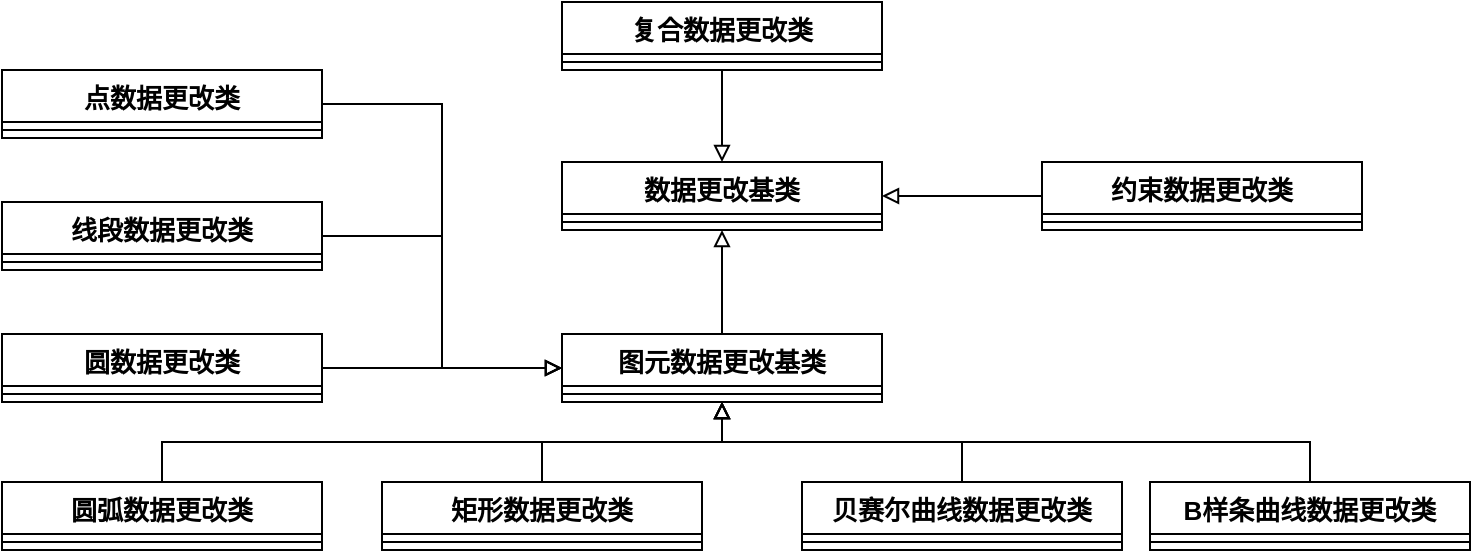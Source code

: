 <mxfile version="24.1.0" type="github">
  <diagram name="第 1 页" id="Fqi6sP_qPkS2GYrcbJYC">
    <mxGraphModel dx="2110" dy="610" grid="1" gridSize="10" guides="1" tooltips="1" connect="1" arrows="1" fold="1" page="1" pageScale="1" pageWidth="827" pageHeight="1169" math="0" shadow="0">
      <root>
        <mxCell id="0" />
        <mxCell id="1" parent="0" />
        <mxCell id="kAZNtnE30JV9RJR9WPhK-1" value="数据更改基类" style="swimlane;fontStyle=1;align=center;verticalAlign=top;childLayout=stackLayout;horizontal=1;startSize=26;horizontalStack=0;resizeParent=1;resizeParentMax=0;resizeLast=0;collapsible=1;marginBottom=0;whiteSpace=wrap;html=1;fontSize=13;" parent="1" vertex="1">
          <mxGeometry x="120" y="120" width="160" height="34" as="geometry" />
        </mxCell>
        <mxCell id="kAZNtnE30JV9RJR9WPhK-3" value="" style="line;strokeWidth=1;fillColor=none;align=left;verticalAlign=middle;spacingTop=-1;spacingLeft=3;spacingRight=3;rotatable=0;labelPosition=right;points=[];portConstraint=eastwest;strokeColor=inherit;fontSize=13;" parent="kAZNtnE30JV9RJR9WPhK-1" vertex="1">
          <mxGeometry y="26" width="160" height="8" as="geometry" />
        </mxCell>
        <mxCell id="kAZNtnE30JV9RJR9WPhK-34" style="edgeStyle=orthogonalEdgeStyle;rounded=0;orthogonalLoop=1;jettySize=auto;html=1;exitX=0.5;exitY=0;exitDx=0;exitDy=0;entryX=0.5;entryY=1;entryDx=0;entryDy=0;endArrow=block;endFill=0;fontSize=13;" parent="1" source="kAZNtnE30JV9RJR9WPhK-5" target="kAZNtnE30JV9RJR9WPhK-15" edge="1">
          <mxGeometry relative="1" as="geometry" />
        </mxCell>
        <mxCell id="kAZNtnE30JV9RJR9WPhK-5" value="圆弧数据更改类" style="swimlane;fontStyle=1;align=center;verticalAlign=top;childLayout=stackLayout;horizontal=1;startSize=26;horizontalStack=0;resizeParent=1;resizeParentMax=0;resizeLast=0;collapsible=1;marginBottom=0;whiteSpace=wrap;html=1;fontSize=13;" parent="1" vertex="1">
          <mxGeometry x="-160" y="280" width="160" height="34" as="geometry" />
        </mxCell>
        <mxCell id="kAZNtnE30JV9RJR9WPhK-6" value="" style="line;strokeWidth=1;fillColor=none;align=left;verticalAlign=middle;spacingTop=-1;spacingLeft=3;spacingRight=3;rotatable=0;labelPosition=right;points=[];portConstraint=eastwest;strokeColor=inherit;fontSize=13;" parent="kAZNtnE30JV9RJR9WPhK-5" vertex="1">
          <mxGeometry y="26" width="160" height="8" as="geometry" />
        </mxCell>
        <mxCell id="kAZNtnE30JV9RJR9WPhK-27" style="edgeStyle=orthogonalEdgeStyle;rounded=0;orthogonalLoop=1;jettySize=auto;html=1;entryX=0.5;entryY=1;entryDx=0;entryDy=0;endArrow=block;endFill=0;fontSize=13;" parent="1" source="kAZNtnE30JV9RJR9WPhK-7" target="kAZNtnE30JV9RJR9WPhK-15" edge="1">
          <mxGeometry relative="1" as="geometry">
            <Array as="points">
              <mxPoint x="110" y="260" />
              <mxPoint x="200" y="260" />
            </Array>
          </mxGeometry>
        </mxCell>
        <mxCell id="kAZNtnE30JV9RJR9WPhK-7" value="矩形数据更改类" style="swimlane;fontStyle=1;align=center;verticalAlign=top;childLayout=stackLayout;horizontal=1;startSize=26;horizontalStack=0;resizeParent=1;resizeParentMax=0;resizeLast=0;collapsible=1;marginBottom=0;whiteSpace=wrap;html=1;fontSize=13;" parent="1" vertex="1">
          <mxGeometry x="30" y="280" width="160" height="34" as="geometry" />
        </mxCell>
        <mxCell id="kAZNtnE30JV9RJR9WPhK-8" value="" style="line;strokeWidth=1;fillColor=none;align=left;verticalAlign=middle;spacingTop=-1;spacingLeft=3;spacingRight=3;rotatable=0;labelPosition=right;points=[];portConstraint=eastwest;strokeColor=inherit;fontSize=13;" parent="kAZNtnE30JV9RJR9WPhK-7" vertex="1">
          <mxGeometry y="26" width="160" height="8" as="geometry" />
        </mxCell>
        <mxCell id="kAZNtnE30JV9RJR9WPhK-26" style="edgeStyle=orthogonalEdgeStyle;rounded=0;orthogonalLoop=1;jettySize=auto;html=1;entryX=0.5;entryY=1;entryDx=0;entryDy=0;endArrow=block;endFill=0;fontSize=13;" parent="1" source="kAZNtnE30JV9RJR9WPhK-9" target="kAZNtnE30JV9RJR9WPhK-15" edge="1">
          <mxGeometry relative="1" as="geometry" />
        </mxCell>
        <mxCell id="kAZNtnE30JV9RJR9WPhK-9" value="贝赛尔曲线数据更改类" style="swimlane;fontStyle=1;align=center;verticalAlign=top;childLayout=stackLayout;horizontal=1;startSize=26;horizontalStack=0;resizeParent=1;resizeParentMax=0;resizeLast=0;collapsible=1;marginBottom=0;whiteSpace=wrap;html=1;fontSize=13;" parent="1" vertex="1">
          <mxGeometry x="240" y="280" width="160" height="34" as="geometry" />
        </mxCell>
        <mxCell id="kAZNtnE30JV9RJR9WPhK-10" value="" style="line;strokeWidth=1;fillColor=none;align=left;verticalAlign=middle;spacingTop=-1;spacingLeft=3;spacingRight=3;rotatable=0;labelPosition=right;points=[];portConstraint=eastwest;strokeColor=inherit;fontSize=13;" parent="kAZNtnE30JV9RJR9WPhK-9" vertex="1">
          <mxGeometry y="26" width="160" height="8" as="geometry" />
        </mxCell>
        <mxCell id="kAZNtnE30JV9RJR9WPhK-37" style="edgeStyle=orthogonalEdgeStyle;rounded=0;orthogonalLoop=1;jettySize=auto;html=1;exitX=0.5;exitY=1;exitDx=0;exitDy=0;entryX=0.5;entryY=0;entryDx=0;entryDy=0;endArrow=block;endFill=0;fontSize=13;" parent="1" source="kAZNtnE30JV9RJR9WPhK-11" target="kAZNtnE30JV9RJR9WPhK-1" edge="1">
          <mxGeometry relative="1" as="geometry" />
        </mxCell>
        <mxCell id="kAZNtnE30JV9RJR9WPhK-11" value="复合数据更改类" style="swimlane;fontStyle=1;align=center;verticalAlign=top;childLayout=stackLayout;horizontal=1;startSize=26;horizontalStack=0;resizeParent=1;resizeParentMax=0;resizeLast=0;collapsible=1;marginBottom=0;whiteSpace=wrap;html=1;fontSize=13;" parent="1" vertex="1">
          <mxGeometry x="120" y="40" width="160" height="34" as="geometry" />
        </mxCell>
        <mxCell id="kAZNtnE30JV9RJR9WPhK-12" value="" style="line;strokeWidth=1;fillColor=none;align=left;verticalAlign=middle;spacingTop=-1;spacingLeft=3;spacingRight=3;rotatable=0;labelPosition=right;points=[];portConstraint=eastwest;strokeColor=inherit;fontSize=13;" parent="kAZNtnE30JV9RJR9WPhK-11" vertex="1">
          <mxGeometry y="26" width="160" height="8" as="geometry" />
        </mxCell>
        <mxCell id="kAZNtnE30JV9RJR9WPhK-36" style="edgeStyle=orthogonalEdgeStyle;rounded=0;orthogonalLoop=1;jettySize=auto;html=1;entryX=1;entryY=0.5;entryDx=0;entryDy=0;endArrow=block;endFill=0;fontSize=13;" parent="1" source="kAZNtnE30JV9RJR9WPhK-13" target="kAZNtnE30JV9RJR9WPhK-1" edge="1">
          <mxGeometry relative="1" as="geometry" />
        </mxCell>
        <mxCell id="kAZNtnE30JV9RJR9WPhK-13" value="约束数据更改类" style="swimlane;fontStyle=1;align=center;verticalAlign=top;childLayout=stackLayout;horizontal=1;startSize=26;horizontalStack=0;resizeParent=1;resizeParentMax=0;resizeLast=0;collapsible=1;marginBottom=0;whiteSpace=wrap;html=1;fontSize=13;" parent="1" vertex="1">
          <mxGeometry x="360" y="120" width="160" height="34" as="geometry" />
        </mxCell>
        <mxCell id="kAZNtnE30JV9RJR9WPhK-14" value="" style="line;strokeWidth=1;fillColor=none;align=left;verticalAlign=middle;spacingTop=-1;spacingLeft=3;spacingRight=3;rotatable=0;labelPosition=right;points=[];portConstraint=eastwest;strokeColor=inherit;fontSize=13;" parent="kAZNtnE30JV9RJR9WPhK-13" vertex="1">
          <mxGeometry y="26" width="160" height="8" as="geometry" />
        </mxCell>
        <mxCell id="kAZNtnE30JV9RJR9WPhK-35" style="edgeStyle=orthogonalEdgeStyle;rounded=0;orthogonalLoop=1;jettySize=auto;html=1;entryX=0.5;entryY=1;entryDx=0;entryDy=0;endArrow=block;endFill=0;fontSize=13;" parent="1" source="kAZNtnE30JV9RJR9WPhK-15" target="kAZNtnE30JV9RJR9WPhK-1" edge="1">
          <mxGeometry relative="1" as="geometry" />
        </mxCell>
        <mxCell id="kAZNtnE30JV9RJR9WPhK-15" value="图元数据更改基类" style="swimlane;fontStyle=1;align=center;verticalAlign=top;childLayout=stackLayout;horizontal=1;startSize=26;horizontalStack=0;resizeParent=1;resizeParentMax=0;resizeLast=0;collapsible=1;marginBottom=0;whiteSpace=wrap;html=1;fontSize=13;" parent="1" vertex="1">
          <mxGeometry x="120" y="206" width="160" height="34" as="geometry" />
        </mxCell>
        <mxCell id="kAZNtnE30JV9RJR9WPhK-16" value="" style="line;strokeWidth=1;fillColor=none;align=left;verticalAlign=middle;spacingTop=-1;spacingLeft=3;spacingRight=3;rotatable=0;labelPosition=right;points=[];portConstraint=eastwest;strokeColor=inherit;fontSize=13;" parent="kAZNtnE30JV9RJR9WPhK-15" vertex="1">
          <mxGeometry y="26" width="160" height="8" as="geometry" />
        </mxCell>
        <mxCell id="kAZNtnE30JV9RJR9WPhK-32" style="edgeStyle=orthogonalEdgeStyle;rounded=0;orthogonalLoop=1;jettySize=auto;html=1;entryX=0;entryY=0.5;entryDx=0;entryDy=0;endArrow=block;endFill=0;fontSize=13;" parent="1" source="kAZNtnE30JV9RJR9WPhK-18" target="kAZNtnE30JV9RJR9WPhK-15" edge="1">
          <mxGeometry relative="1" as="geometry" />
        </mxCell>
        <mxCell id="kAZNtnE30JV9RJR9WPhK-18" value="线段数据更改类" style="swimlane;fontStyle=1;align=center;verticalAlign=top;childLayout=stackLayout;horizontal=1;startSize=26;horizontalStack=0;resizeParent=1;resizeParentMax=0;resizeLast=0;collapsible=1;marginBottom=0;whiteSpace=wrap;html=1;fontSize=13;" parent="1" vertex="1">
          <mxGeometry x="-160" y="140" width="160" height="34" as="geometry" />
        </mxCell>
        <mxCell id="kAZNtnE30JV9RJR9WPhK-19" value="" style="line;strokeWidth=1;fillColor=none;align=left;verticalAlign=middle;spacingTop=-1;spacingLeft=3;spacingRight=3;rotatable=0;labelPosition=right;points=[];portConstraint=eastwest;strokeColor=inherit;fontSize=13;" parent="kAZNtnE30JV9RJR9WPhK-18" vertex="1">
          <mxGeometry y="26" width="160" height="8" as="geometry" />
        </mxCell>
        <mxCell id="kAZNtnE30JV9RJR9WPhK-31" style="edgeStyle=orthogonalEdgeStyle;rounded=0;orthogonalLoop=1;jettySize=auto;html=1;entryX=0;entryY=0.5;entryDx=0;entryDy=0;endArrow=block;endFill=0;fontSize=13;" parent="1" source="kAZNtnE30JV9RJR9WPhK-20" target="kAZNtnE30JV9RJR9WPhK-15" edge="1">
          <mxGeometry relative="1" as="geometry" />
        </mxCell>
        <mxCell id="kAZNtnE30JV9RJR9WPhK-20" value="点数据更改类" style="swimlane;fontStyle=1;align=center;verticalAlign=top;childLayout=stackLayout;horizontal=1;startSize=26;horizontalStack=0;resizeParent=1;resizeParentMax=0;resizeLast=0;collapsible=1;marginBottom=0;whiteSpace=wrap;html=1;fontSize=13;" parent="1" vertex="1">
          <mxGeometry x="-160" y="74" width="160" height="34" as="geometry" />
        </mxCell>
        <mxCell id="kAZNtnE30JV9RJR9WPhK-21" value="" style="line;strokeWidth=1;fillColor=none;align=left;verticalAlign=middle;spacingTop=-1;spacingLeft=3;spacingRight=3;rotatable=0;labelPosition=right;points=[];portConstraint=eastwest;strokeColor=inherit;fontSize=13;" parent="kAZNtnE30JV9RJR9WPhK-20" vertex="1">
          <mxGeometry y="26" width="160" height="8" as="geometry" />
        </mxCell>
        <mxCell id="kAZNtnE30JV9RJR9WPhK-28" style="edgeStyle=orthogonalEdgeStyle;rounded=0;orthogonalLoop=1;jettySize=auto;html=1;exitX=0.5;exitY=0;exitDx=0;exitDy=0;entryX=0.5;entryY=1;entryDx=0;entryDy=0;endArrow=block;endFill=0;fontSize=13;" parent="1" source="kAZNtnE30JV9RJR9WPhK-22" target="kAZNtnE30JV9RJR9WPhK-15" edge="1">
          <mxGeometry relative="1" as="geometry" />
        </mxCell>
        <mxCell id="kAZNtnE30JV9RJR9WPhK-22" value="B样条曲线数据更改类" style="swimlane;fontStyle=1;align=center;verticalAlign=top;childLayout=stackLayout;horizontal=1;startSize=26;horizontalStack=0;resizeParent=1;resizeParentMax=0;resizeLast=0;collapsible=1;marginBottom=0;whiteSpace=wrap;html=1;fontSize=13;" parent="1" vertex="1">
          <mxGeometry x="414" y="280" width="160" height="34" as="geometry" />
        </mxCell>
        <mxCell id="kAZNtnE30JV9RJR9WPhK-23" value="" style="line;strokeWidth=1;fillColor=none;align=left;verticalAlign=middle;spacingTop=-1;spacingLeft=3;spacingRight=3;rotatable=0;labelPosition=right;points=[];portConstraint=eastwest;strokeColor=inherit;fontSize=13;" parent="kAZNtnE30JV9RJR9WPhK-22" vertex="1">
          <mxGeometry y="26" width="160" height="8" as="geometry" />
        </mxCell>
        <mxCell id="kAZNtnE30JV9RJR9WPhK-33" style="edgeStyle=orthogonalEdgeStyle;rounded=0;orthogonalLoop=1;jettySize=auto;html=1;endArrow=block;endFill=0;fontSize=13;" parent="1" source="kAZNtnE30JV9RJR9WPhK-24" edge="1">
          <mxGeometry relative="1" as="geometry">
            <mxPoint x="120" y="223" as="targetPoint" />
          </mxGeometry>
        </mxCell>
        <mxCell id="kAZNtnE30JV9RJR9WPhK-24" value="圆数据更改类" style="swimlane;fontStyle=1;align=center;verticalAlign=top;childLayout=stackLayout;horizontal=1;startSize=26;horizontalStack=0;resizeParent=1;resizeParentMax=0;resizeLast=0;collapsible=1;marginBottom=0;whiteSpace=wrap;html=1;fontSize=13;" parent="1" vertex="1">
          <mxGeometry x="-160" y="206" width="160" height="34" as="geometry" />
        </mxCell>
        <mxCell id="kAZNtnE30JV9RJR9WPhK-25" value="" style="line;strokeWidth=1;fillColor=none;align=left;verticalAlign=middle;spacingTop=-1;spacingLeft=3;spacingRight=3;rotatable=0;labelPosition=right;points=[];portConstraint=eastwest;strokeColor=inherit;fontSize=13;" parent="kAZNtnE30JV9RJR9WPhK-24" vertex="1">
          <mxGeometry y="26" width="160" height="8" as="geometry" />
        </mxCell>
      </root>
    </mxGraphModel>
  </diagram>
</mxfile>

